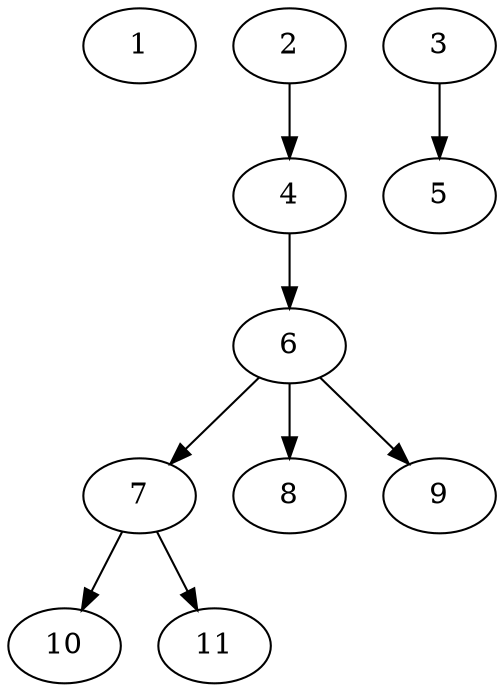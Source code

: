 // DAG (tier=1-easy, mode=data, n=11, ccr=0.313, fat=0.499, density=0.293, regular=0.636, jump=0.039, mindata=1048576, maxdata=8388608)
// DAG automatically generated by daggen at Sun Aug 24 16:33:33 2025
// /home/ermia/Project/Environments/daggen/bin/daggen --dot --ccr 0.313 --fat 0.499 --regular 0.636 --density 0.293 --jump 0.039 --mindata 1048576 --maxdata 8388608 -n 11 
digraph G {
  1 [size="18085079014964600", alpha="0.18", expect_size="9042539507482300"]
  2 [size="8417867874238171", alpha="0.17", expect_size="4208933937119085"]
  2 -> 4 [size ="299679069765632"]
  3 [size="7004333419458162", alpha="0.11", expect_size="3502166709729081"]
  3 -> 5 [size ="213761059192832"]
  4 [size="141930813433332105216", alpha="0.16", expect_size="70965406716666052608"]
  4 -> 6 [size ="217674613260288"]
  5 [size="75529904535002677248", alpha="0.14", expect_size="37764952267501338624"]
  6 [size="353908239777784128", alpha="0.03", expect_size="176954119888892064"]
  6 -> 7 [size ="177889030963200"]
  6 -> 8 [size ="177889030963200"]
  6 -> 9 [size ="177889030963200"]
  7 [size="1554348084316160", alpha="0.11", expect_size="777174042158080"]
  7 -> 10 [size ="26938034880512"]
  7 -> 11 [size ="26938034880512"]
  8 [size="1261208899129053440", alpha="0.11", expect_size="630604449564526720"]
  9 [size="434400760985565528064", alpha="0.12", expect_size="217200380492782764032"]
  10 [size="1300683059787464704", alpha="0.11", expect_size="650341529893732352"]
  11 [size="66142248326195824", alpha="0.15", expect_size="33071124163097912"]
}